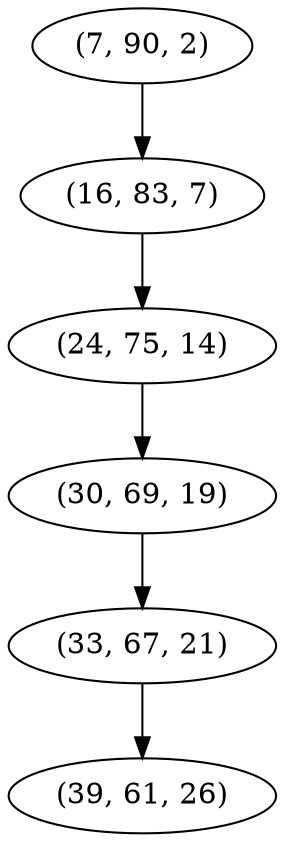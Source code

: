digraph tree {
    "(7, 90, 2)";
    "(16, 83, 7)";
    "(24, 75, 14)";
    "(30, 69, 19)";
    "(33, 67, 21)";
    "(39, 61, 26)";
    "(7, 90, 2)" -> "(16, 83, 7)";
    "(16, 83, 7)" -> "(24, 75, 14)";
    "(24, 75, 14)" -> "(30, 69, 19)";
    "(30, 69, 19)" -> "(33, 67, 21)";
    "(33, 67, 21)" -> "(39, 61, 26)";
}
